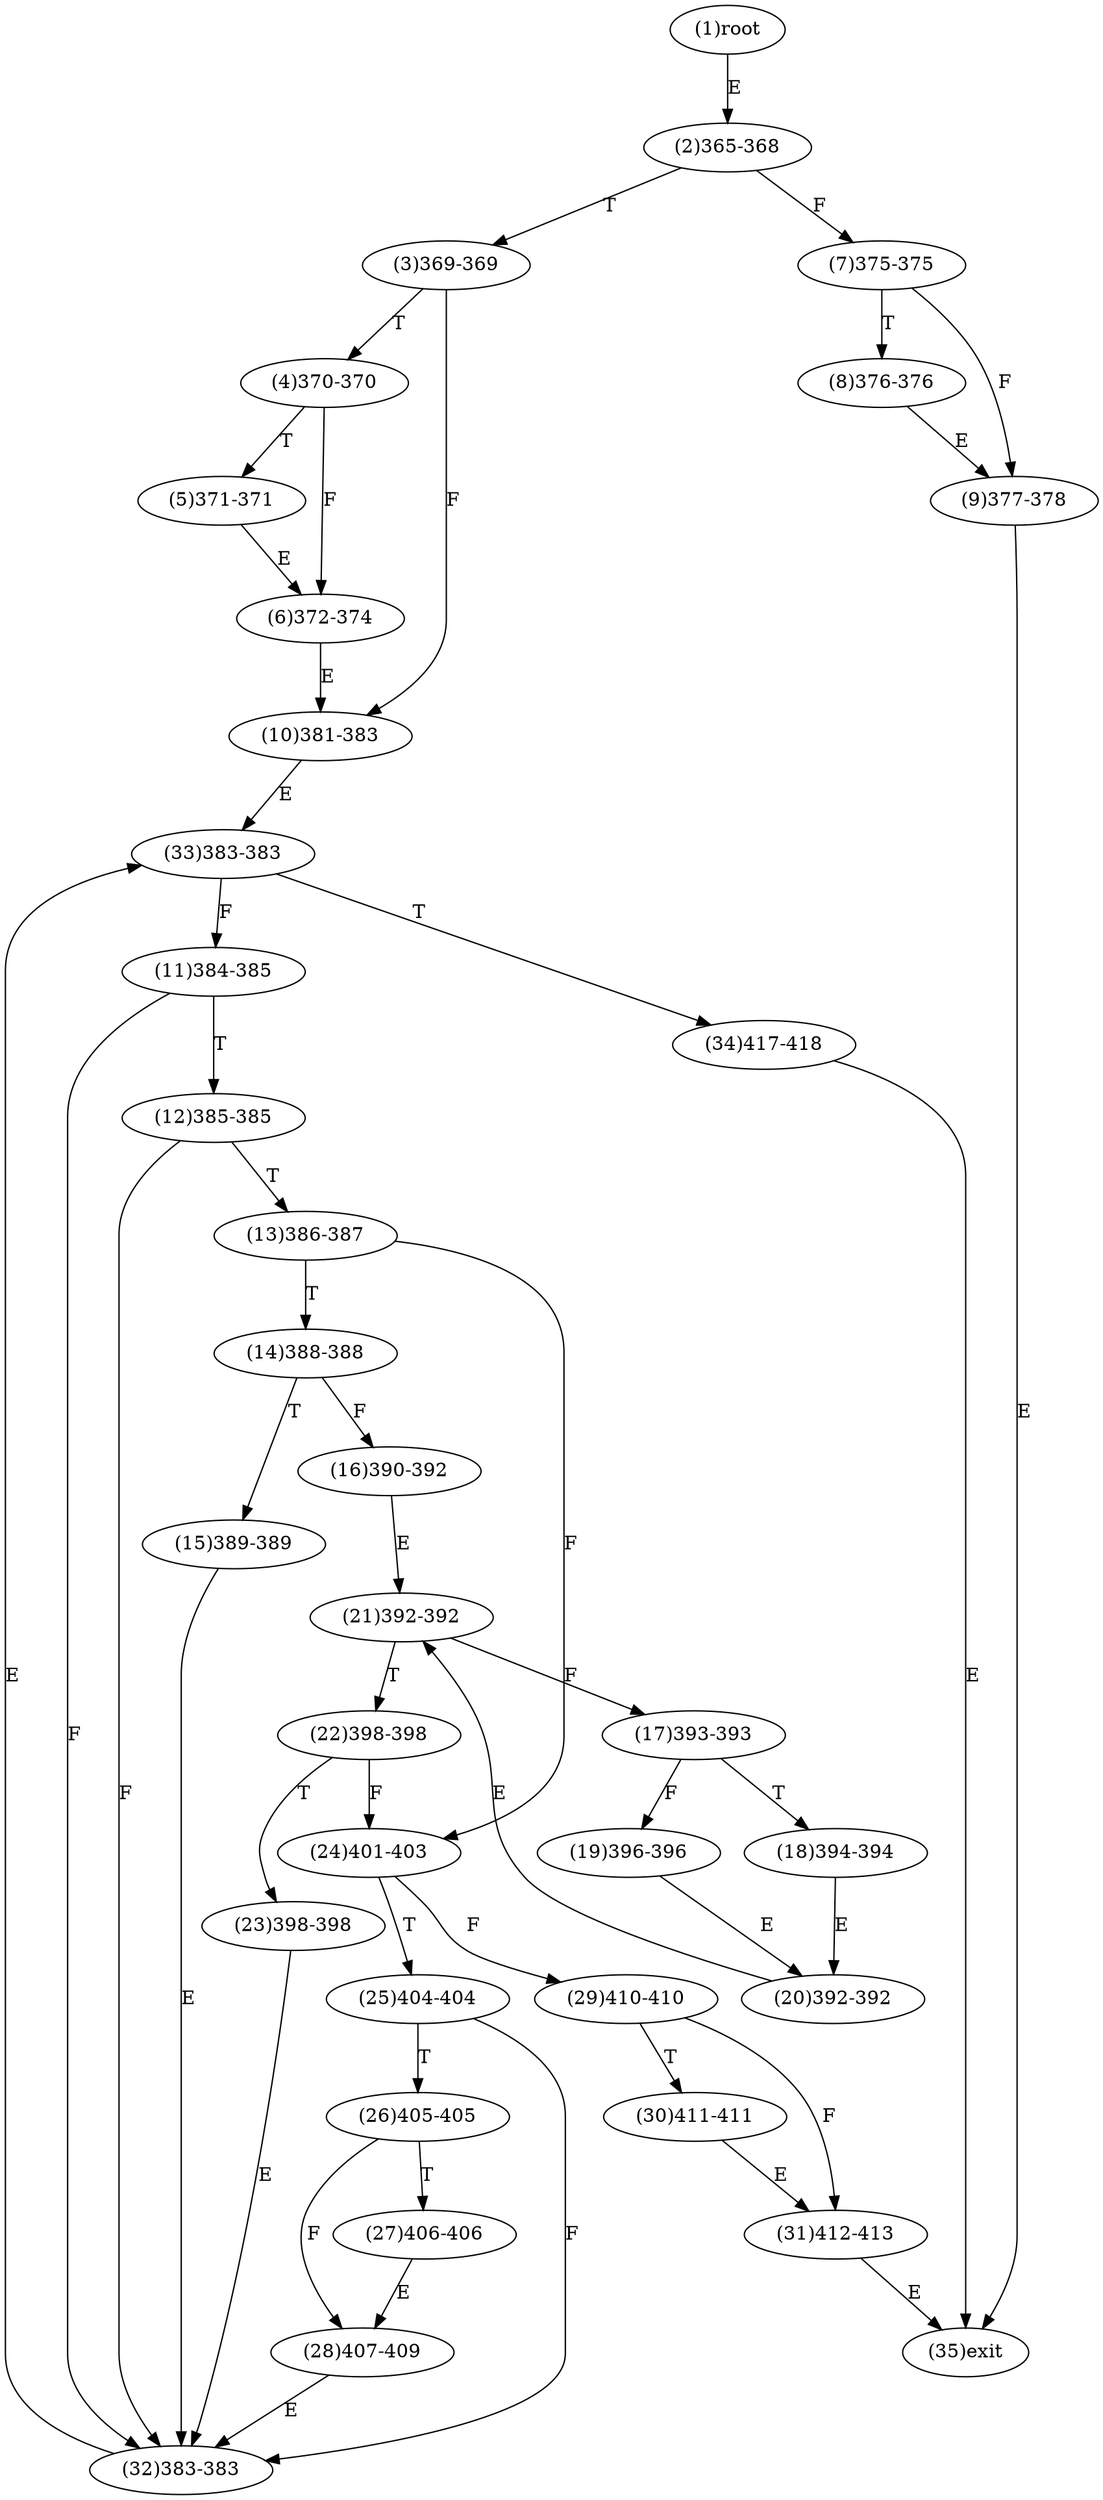 digraph "" { 
1[ label="(1)root"];
2[ label="(2)365-368"];
3[ label="(3)369-369"];
4[ label="(4)370-370"];
5[ label="(5)371-371"];
6[ label="(6)372-374"];
7[ label="(7)375-375"];
8[ label="(8)376-376"];
9[ label="(9)377-378"];
10[ label="(10)381-383"];
11[ label="(11)384-385"];
12[ label="(12)385-385"];
13[ label="(13)386-387"];
14[ label="(14)388-388"];
15[ label="(15)389-389"];
17[ label="(17)393-393"];
16[ label="(16)390-392"];
19[ label="(19)396-396"];
18[ label="(18)394-394"];
21[ label="(21)392-392"];
20[ label="(20)392-392"];
23[ label="(23)398-398"];
22[ label="(22)398-398"];
25[ label="(25)404-404"];
24[ label="(24)401-403"];
27[ label="(27)406-406"];
26[ label="(26)405-405"];
29[ label="(29)410-410"];
28[ label="(28)407-409"];
31[ label="(31)412-413"];
30[ label="(30)411-411"];
34[ label="(34)417-418"];
35[ label="(35)exit"];
32[ label="(32)383-383"];
33[ label="(33)383-383"];
1->2[ label="E"];
2->7[ label="F"];
2->3[ label="T"];
3->10[ label="F"];
3->4[ label="T"];
4->6[ label="F"];
4->5[ label="T"];
5->6[ label="E"];
6->10[ label="E"];
7->9[ label="F"];
7->8[ label="T"];
8->9[ label="E"];
9->35[ label="E"];
10->33[ label="E"];
11->32[ label="F"];
11->12[ label="T"];
12->32[ label="F"];
12->13[ label="T"];
13->24[ label="F"];
13->14[ label="T"];
14->16[ label="F"];
14->15[ label="T"];
15->32[ label="E"];
16->21[ label="E"];
17->19[ label="F"];
17->18[ label="T"];
18->20[ label="E"];
19->20[ label="E"];
20->21[ label="E"];
21->17[ label="F"];
21->22[ label="T"];
22->24[ label="F"];
22->23[ label="T"];
23->32[ label="E"];
24->29[ label="F"];
24->25[ label="T"];
25->32[ label="F"];
25->26[ label="T"];
26->28[ label="F"];
26->27[ label="T"];
27->28[ label="E"];
28->32[ label="E"];
29->31[ label="F"];
29->30[ label="T"];
30->31[ label="E"];
31->35[ label="E"];
32->33[ label="E"];
33->11[ label="F"];
33->34[ label="T"];
34->35[ label="E"];
}